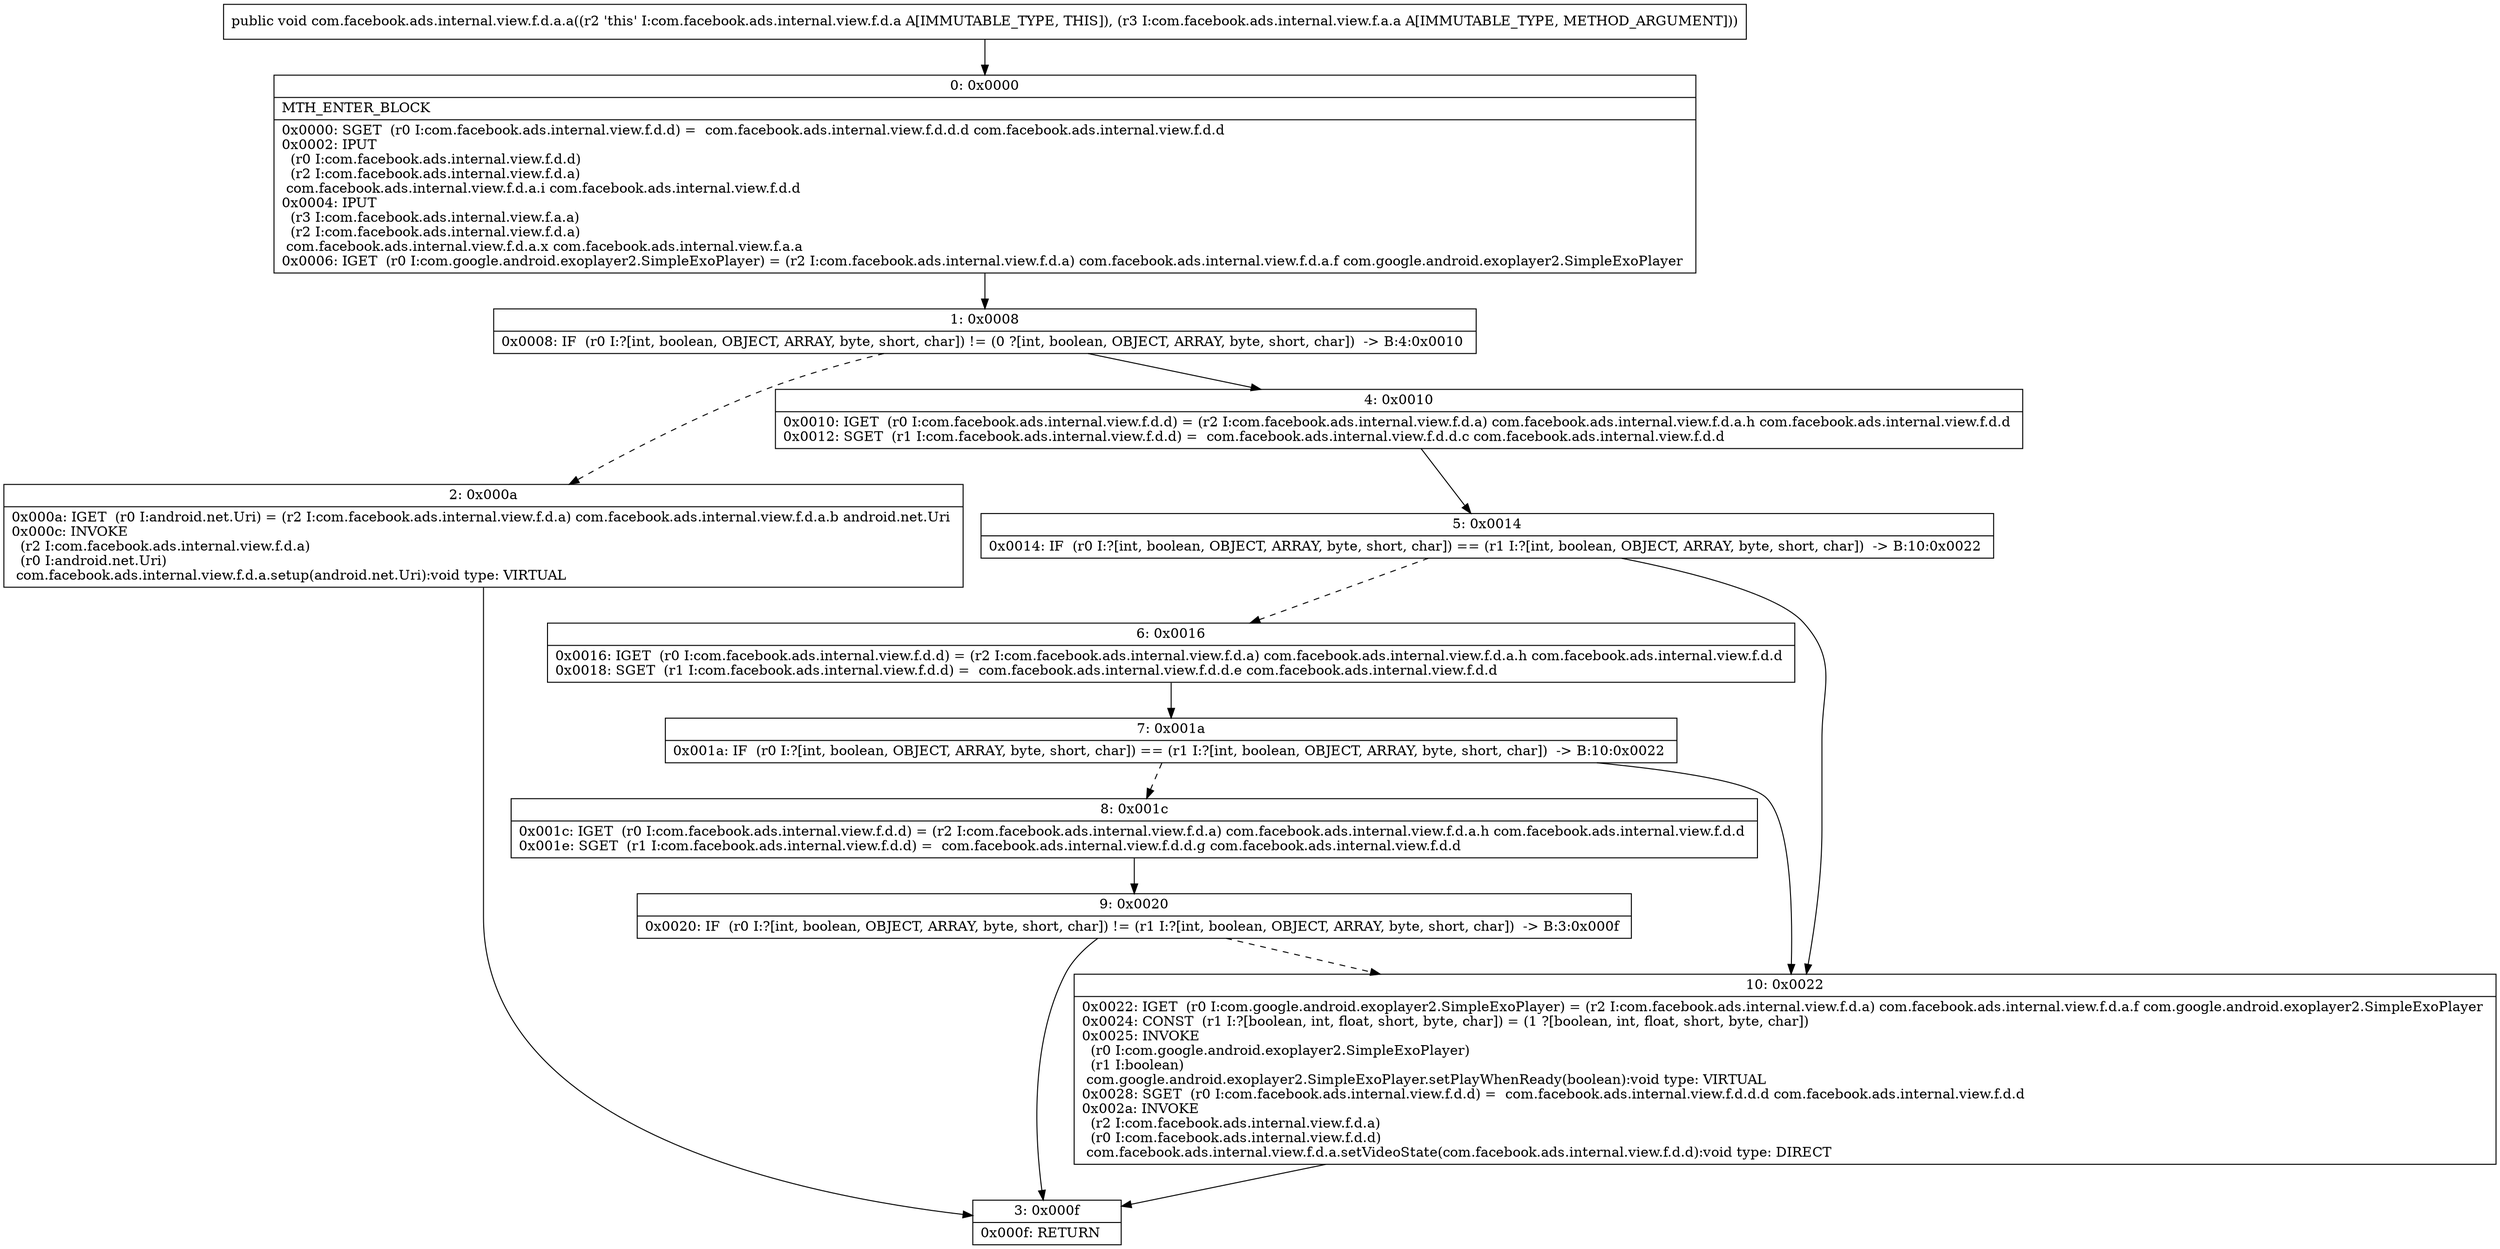 digraph "CFG forcom.facebook.ads.internal.view.f.d.a.a(Lcom\/facebook\/ads\/internal\/view\/f\/a\/a;)V" {
Node_0 [shape=record,label="{0\:\ 0x0000|MTH_ENTER_BLOCK\l|0x0000: SGET  (r0 I:com.facebook.ads.internal.view.f.d.d) =  com.facebook.ads.internal.view.f.d.d.d com.facebook.ads.internal.view.f.d.d \l0x0002: IPUT  \l  (r0 I:com.facebook.ads.internal.view.f.d.d)\l  (r2 I:com.facebook.ads.internal.view.f.d.a)\l com.facebook.ads.internal.view.f.d.a.i com.facebook.ads.internal.view.f.d.d \l0x0004: IPUT  \l  (r3 I:com.facebook.ads.internal.view.f.a.a)\l  (r2 I:com.facebook.ads.internal.view.f.d.a)\l com.facebook.ads.internal.view.f.d.a.x com.facebook.ads.internal.view.f.a.a \l0x0006: IGET  (r0 I:com.google.android.exoplayer2.SimpleExoPlayer) = (r2 I:com.facebook.ads.internal.view.f.d.a) com.facebook.ads.internal.view.f.d.a.f com.google.android.exoplayer2.SimpleExoPlayer \l}"];
Node_1 [shape=record,label="{1\:\ 0x0008|0x0008: IF  (r0 I:?[int, boolean, OBJECT, ARRAY, byte, short, char]) != (0 ?[int, boolean, OBJECT, ARRAY, byte, short, char])  \-\> B:4:0x0010 \l}"];
Node_2 [shape=record,label="{2\:\ 0x000a|0x000a: IGET  (r0 I:android.net.Uri) = (r2 I:com.facebook.ads.internal.view.f.d.a) com.facebook.ads.internal.view.f.d.a.b android.net.Uri \l0x000c: INVOKE  \l  (r2 I:com.facebook.ads.internal.view.f.d.a)\l  (r0 I:android.net.Uri)\l com.facebook.ads.internal.view.f.d.a.setup(android.net.Uri):void type: VIRTUAL \l}"];
Node_3 [shape=record,label="{3\:\ 0x000f|0x000f: RETURN   \l}"];
Node_4 [shape=record,label="{4\:\ 0x0010|0x0010: IGET  (r0 I:com.facebook.ads.internal.view.f.d.d) = (r2 I:com.facebook.ads.internal.view.f.d.a) com.facebook.ads.internal.view.f.d.a.h com.facebook.ads.internal.view.f.d.d \l0x0012: SGET  (r1 I:com.facebook.ads.internal.view.f.d.d) =  com.facebook.ads.internal.view.f.d.d.c com.facebook.ads.internal.view.f.d.d \l}"];
Node_5 [shape=record,label="{5\:\ 0x0014|0x0014: IF  (r0 I:?[int, boolean, OBJECT, ARRAY, byte, short, char]) == (r1 I:?[int, boolean, OBJECT, ARRAY, byte, short, char])  \-\> B:10:0x0022 \l}"];
Node_6 [shape=record,label="{6\:\ 0x0016|0x0016: IGET  (r0 I:com.facebook.ads.internal.view.f.d.d) = (r2 I:com.facebook.ads.internal.view.f.d.a) com.facebook.ads.internal.view.f.d.a.h com.facebook.ads.internal.view.f.d.d \l0x0018: SGET  (r1 I:com.facebook.ads.internal.view.f.d.d) =  com.facebook.ads.internal.view.f.d.d.e com.facebook.ads.internal.view.f.d.d \l}"];
Node_7 [shape=record,label="{7\:\ 0x001a|0x001a: IF  (r0 I:?[int, boolean, OBJECT, ARRAY, byte, short, char]) == (r1 I:?[int, boolean, OBJECT, ARRAY, byte, short, char])  \-\> B:10:0x0022 \l}"];
Node_8 [shape=record,label="{8\:\ 0x001c|0x001c: IGET  (r0 I:com.facebook.ads.internal.view.f.d.d) = (r2 I:com.facebook.ads.internal.view.f.d.a) com.facebook.ads.internal.view.f.d.a.h com.facebook.ads.internal.view.f.d.d \l0x001e: SGET  (r1 I:com.facebook.ads.internal.view.f.d.d) =  com.facebook.ads.internal.view.f.d.d.g com.facebook.ads.internal.view.f.d.d \l}"];
Node_9 [shape=record,label="{9\:\ 0x0020|0x0020: IF  (r0 I:?[int, boolean, OBJECT, ARRAY, byte, short, char]) != (r1 I:?[int, boolean, OBJECT, ARRAY, byte, short, char])  \-\> B:3:0x000f \l}"];
Node_10 [shape=record,label="{10\:\ 0x0022|0x0022: IGET  (r0 I:com.google.android.exoplayer2.SimpleExoPlayer) = (r2 I:com.facebook.ads.internal.view.f.d.a) com.facebook.ads.internal.view.f.d.a.f com.google.android.exoplayer2.SimpleExoPlayer \l0x0024: CONST  (r1 I:?[boolean, int, float, short, byte, char]) = (1 ?[boolean, int, float, short, byte, char]) \l0x0025: INVOKE  \l  (r0 I:com.google.android.exoplayer2.SimpleExoPlayer)\l  (r1 I:boolean)\l com.google.android.exoplayer2.SimpleExoPlayer.setPlayWhenReady(boolean):void type: VIRTUAL \l0x0028: SGET  (r0 I:com.facebook.ads.internal.view.f.d.d) =  com.facebook.ads.internal.view.f.d.d.d com.facebook.ads.internal.view.f.d.d \l0x002a: INVOKE  \l  (r2 I:com.facebook.ads.internal.view.f.d.a)\l  (r0 I:com.facebook.ads.internal.view.f.d.d)\l com.facebook.ads.internal.view.f.d.a.setVideoState(com.facebook.ads.internal.view.f.d.d):void type: DIRECT \l}"];
MethodNode[shape=record,label="{public void com.facebook.ads.internal.view.f.d.a.a((r2 'this' I:com.facebook.ads.internal.view.f.d.a A[IMMUTABLE_TYPE, THIS]), (r3 I:com.facebook.ads.internal.view.f.a.a A[IMMUTABLE_TYPE, METHOD_ARGUMENT])) }"];
MethodNode -> Node_0;
Node_0 -> Node_1;
Node_1 -> Node_2[style=dashed];
Node_1 -> Node_4;
Node_2 -> Node_3;
Node_4 -> Node_5;
Node_5 -> Node_6[style=dashed];
Node_5 -> Node_10;
Node_6 -> Node_7;
Node_7 -> Node_8[style=dashed];
Node_7 -> Node_10;
Node_8 -> Node_9;
Node_9 -> Node_3;
Node_9 -> Node_10[style=dashed];
Node_10 -> Node_3;
}

